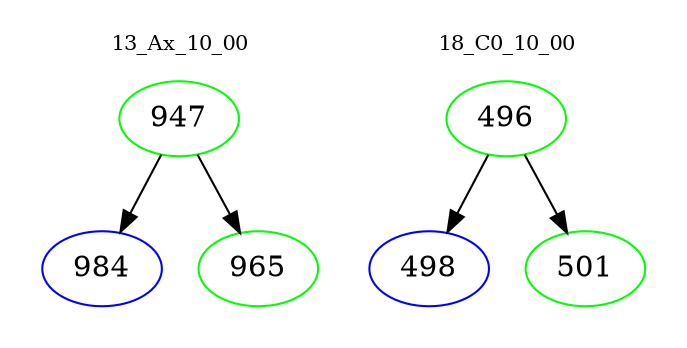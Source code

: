 digraph{
subgraph cluster_0 {
color = white
label = "13_Ax_10_00";
fontsize=10;
T0_947 [label="947", color="green"]
T0_947 -> T0_984 [color="black"]
T0_984 [label="984", color="blue"]
T0_947 -> T0_965 [color="black"]
T0_965 [label="965", color="green"]
}
subgraph cluster_1 {
color = white
label = "18_C0_10_00";
fontsize=10;
T1_496 [label="496", color="green"]
T1_496 -> T1_498 [color="black"]
T1_498 [label="498", color="blue"]
T1_496 -> T1_501 [color="black"]
T1_501 [label="501", color="green"]
}
}
